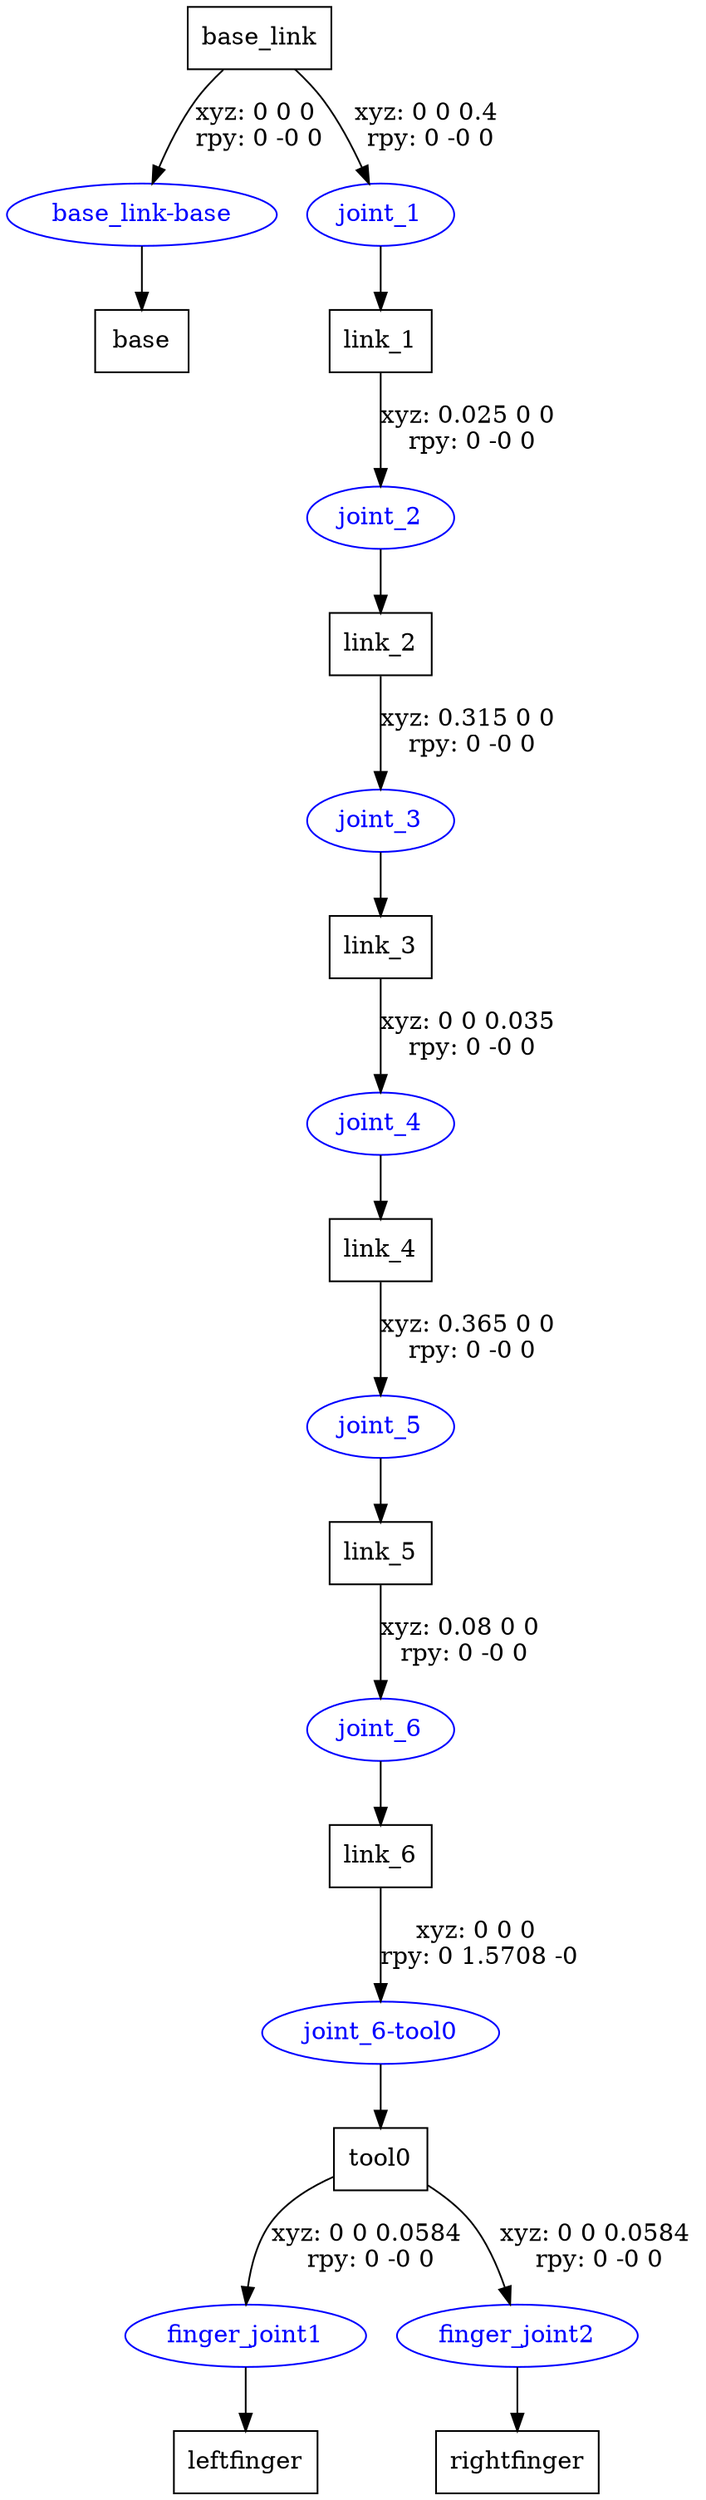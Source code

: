 digraph G {
node [shape=box];
"base_link" [label="base_link"];
"base" [label="base"];
"link_1" [label="link_1"];
"link_2" [label="link_2"];
"link_3" [label="link_3"];
"link_4" [label="link_4"];
"link_5" [label="link_5"];
"link_6" [label="link_6"];
"tool0" [label="tool0"];
"leftfinger" [label="leftfinger"];
"rightfinger" [label="rightfinger"];
node [shape=ellipse, color=blue, fontcolor=blue];
"base_link" -> "base_link-base" [label="xyz: 0 0 0 \nrpy: 0 -0 0"]
"base_link-base" -> "base"
"base_link" -> "joint_1" [label="xyz: 0 0 0.4 \nrpy: 0 -0 0"]
"joint_1" -> "link_1"
"link_1" -> "joint_2" [label="xyz: 0.025 0 0 \nrpy: 0 -0 0"]
"joint_2" -> "link_2"
"link_2" -> "joint_3" [label="xyz: 0.315 0 0 \nrpy: 0 -0 0"]
"joint_3" -> "link_3"
"link_3" -> "joint_4" [label="xyz: 0 0 0.035 \nrpy: 0 -0 0"]
"joint_4" -> "link_4"
"link_4" -> "joint_5" [label="xyz: 0.365 0 0 \nrpy: 0 -0 0"]
"joint_5" -> "link_5"
"link_5" -> "joint_6" [label="xyz: 0.08 0 0 \nrpy: 0 -0 0"]
"joint_6" -> "link_6"
"link_6" -> "joint_6-tool0" [label="xyz: 0 0 0 \nrpy: 0 1.5708 -0"]
"joint_6-tool0" -> "tool0"
"tool0" -> "finger_joint1" [label="xyz: 0 0 0.0584 \nrpy: 0 -0 0"]
"finger_joint1" -> "leftfinger"
"tool0" -> "finger_joint2" [label="xyz: 0 0 0.0584 \nrpy: 0 -0 0"]
"finger_joint2" -> "rightfinger"
}
